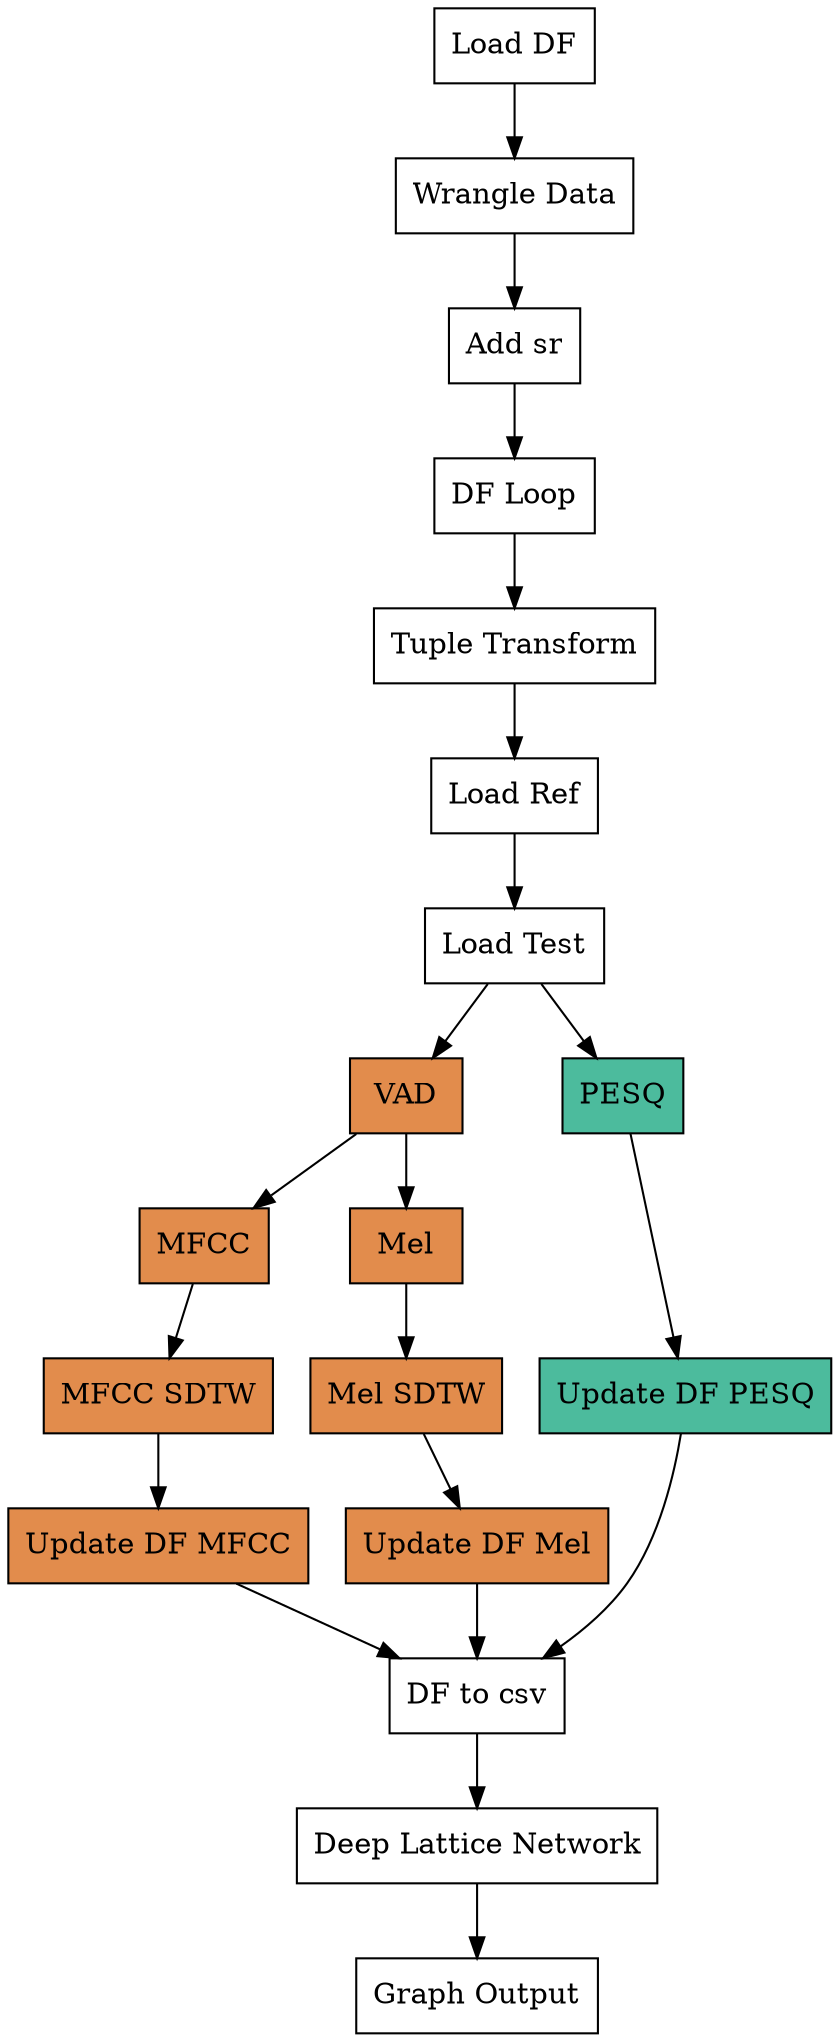 strict digraph  {
"Load DF" [data=<nodes.loadcsvasdfnode.LoadCSVAsDFNode object at 0x00000248757C3F70>, fillcolor="#ffffff", shape=box, style=filled];
"Wrangle Data" [data=<nodes.transformnode.TransformNode object at 0x00000248757C3FA0>, fillcolor="#ffffff", shape=box, style=filled];
"Add sr" [data=<nodes.variablenode.VariableNode object at 0x0000024880FBFB20>, fillcolor="#ffffff", shape=box, style=filled];
"DF Loop" [data=<nodes.loopnode.LoopNode object at 0x00000248762D6EE0>, fillcolor="#ffffff", shape=box, style=filled];
"Tuple Transform" [data=<nodes.transformnode.TransformNode object at 0x00000248762D6AC0>, fillcolor="#ffffff", shape=box, style=filled];
"Load Ref" [data=<nodes.loadsignalnode.LoadSignalNode object at 0x0000024880FD2D90>, fillcolor="#ffffff", shape=box, style=filled];
"Load Test" [data=<nodes.loadsignalnode.LoadSignalNode object at 0x0000024880FD2DC0>, fillcolor="#ffffff", shape=box, style=filled];
VAD [data=<nodes.warpq_nodes.warpqvadnode.WarpQVADNode object at 0x0000024880FE4190>, fillcolor="#d55c00B3", shape=box, style=filled];
MFCC [data=<nodes.warpq_nodes.mfccnode.MFCCNode object at 0x0000024880FE4160>, fillcolor="#d55c00B3", shape=box, style=filled];
"MFCC SDTW" [data=<nodes.warpq_nodes.warpqsdtwnode.WarpQSDTWNode object at 0x0000024880FE4220>, fillcolor="#d55c00B3", shape=box, style=filled];
"Update DF MFCC" [data=<nodes.transformnode.TransformNode object at 0x0000024880FE40D0>, fillcolor="#d55c00B3", shape=box, style=filled];
PESQ [data=<nodes.encapsulationnode.EncapsulationNode object at 0x0000024880FE42E0>, fillcolor="#009e74B3", shape=box, style=filled];
Mel [data=<nodes.warpq_nodes.melnode.MelNode object at 0x000002488EE41220>, fillcolor="#d55c00B3", shape=box, style=filled];
"Mel SDTW" [data=<nodes.warpq_nodes.warpqsdtwnode.WarpQSDTWNode object at 0x000002488EE5E790>, fillcolor="#d55c00B3", shape=box, style=filled];
"Update DF Mel" [data=<nodes.transformnode.TransformNode object at 0x0000024880FE4520>, fillcolor="#d55c00B3", shape=box, style=filled];
"Update DF PESQ" [data=<nodes.transformnode.TransformNode object at 0x000002488EE739A0>, fillcolor="#009e74B3", shape=box, style=filled];
"DF to csv" [data=<nodes.transformnode.TransformNode object at 0x000002488EE73820>, fillcolor="#ffffff", shape=box, style=filled];
"Deep Lattice Network" [data=<nodes.dlnnode.dlnnode object at 0x00000248762D6E20>, fillcolor="#ffffff", shape=box, style=filled];
"Graph Output" [data=<nodes.graphnode.GraphNode object at 0x00000248762D6BB0>, fillcolor="#ffffff", shape=box, style=filled];
"Load DF" -> "Wrangle Data";
"Wrangle Data" -> "Add sr";
"Add sr" -> "DF Loop";
"DF Loop" -> "Tuple Transform";
"Tuple Transform" -> "Load Ref";
"Load Ref" -> "Load Test";
"Load Test" -> VAD;
"Load Test" -> PESQ;
VAD -> MFCC;
VAD -> Mel;
MFCC -> "MFCC SDTW";
"MFCC SDTW" -> "Update DF MFCC";
"Update DF MFCC" -> "DF to csv";
PESQ -> "Update DF PESQ";
Mel -> "Mel SDTW";
"Mel SDTW" -> "Update DF Mel";
"Update DF Mel" -> "DF to csv";
"Update DF PESQ" -> "DF to csv";
"DF to csv" -> "Deep Lattice Network";
"Deep Lattice Network" -> "Graph Output";
}
